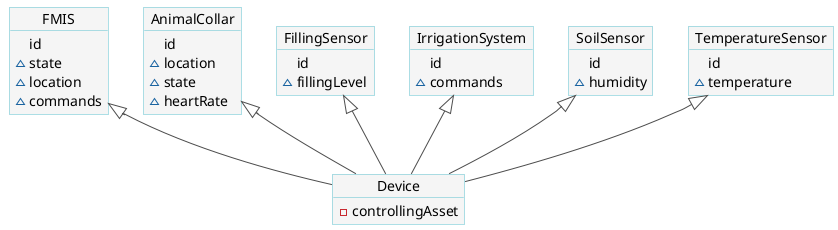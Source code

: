 @startuml

skinparam object {
  BackgroundColor #f5f5f5
  ArrowColor #4c4c4c
  BorderColor #5dc0cf
}

object IrrigationSystem

IrrigationSystem : id 
IrrigationSystem : ~commands 

object FillingSensor

FillingSensor : id 
FillingSensor : ~fillingLevel

object SoilSensor

SoilSensor : id 
SoilSensor : ~humidity


object TemperatureSensor

TemperatureSensor : id 
TemperatureSensor : ~temperature


object AnimalCollar

AnimalCollar : id 
AnimalCollar : ~location 
AnimalCollar : ~state 
AnimalCollar : ~heartRate 

object FMIS

FMIS : id 
FMIS : ~state 
FMIS : ~location
FMIS : ~commands

object Device
Device : -controllingAsset


Device -up-|> TemperatureSensor
Device -up-|> SoilSensor
Device -up-|> IrrigationSystem
Device -up-|> FillingSensor
Device -up-|> AnimalCollar
Device -up-|> FMIS
@enduml
